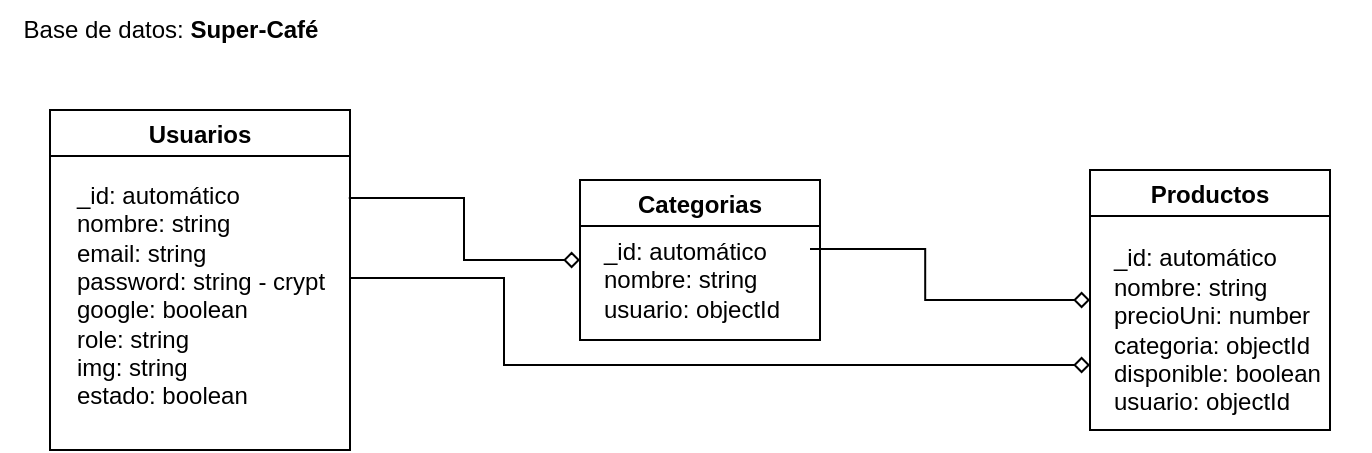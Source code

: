 <mxfile version="20.2.6" type="github">
  <diagram id="L18wo2dV5QoXMUSqpj3F" name="Page-1">
    <mxGraphModel dx="782" dy="436" grid="1" gridSize="10" guides="1" tooltips="1" connect="1" arrows="1" fold="1" page="1" pageScale="1" pageWidth="850" pageHeight="1100" math="0" shadow="0">
      <root>
        <mxCell id="0" />
        <mxCell id="1" parent="0" />
        <mxCell id="z-Lfv9n5paFSjJTuQqUr-1" value="Usuarios" style="swimlane;" parent="1" vertex="1">
          <mxGeometry x="30" y="80" width="150" height="170" as="geometry">
            <mxRectangle x="60" y="250" width="140" height="30" as="alternateBounds" />
          </mxGeometry>
        </mxCell>
        <mxCell id="z-Lfv9n5paFSjJTuQqUr-7" value="&lt;div style=&quot;text-align: left;&quot;&gt;&lt;span style=&quot;background-color: initial;&quot;&gt;&lt;font style=&quot;font-size: 12px;&quot;&gt;_id: automático&lt;/font&gt;&lt;/span&gt;&lt;/div&gt;&lt;div style=&quot;text-align: left;&quot;&gt;&lt;span style=&quot;background-color: initial;&quot;&gt;&lt;font style=&quot;font-size: 12px;&quot;&gt;nombre: string&lt;/font&gt;&lt;/span&gt;&lt;/div&gt;&lt;div style=&quot;text-align: left;&quot;&gt;&lt;span style=&quot;background-color: initial;&quot;&gt;&lt;font style=&quot;font-size: 12px;&quot;&gt;email: string&lt;/font&gt;&lt;/span&gt;&lt;/div&gt;&lt;div style=&quot;text-align: left;&quot;&gt;&lt;span style=&quot;background-color: initial;&quot;&gt;&lt;font style=&quot;font-size: 12px;&quot;&gt;password: string - crypt&lt;/font&gt;&lt;/span&gt;&lt;/div&gt;&lt;div style=&quot;text-align: left;&quot;&gt;&lt;span style=&quot;background-color: initial;&quot;&gt;&lt;font style=&quot;font-size: 12px;&quot;&gt;google: boolean&lt;/font&gt;&lt;/span&gt;&lt;/div&gt;&lt;div style=&quot;text-align: left;&quot;&gt;&lt;span style=&quot;background-color: initial;&quot;&gt;&lt;font style=&quot;font-size: 12px;&quot;&gt;role: string&lt;/font&gt;&lt;/span&gt;&lt;/div&gt;&lt;div style=&quot;text-align: left;&quot;&gt;&lt;span style=&quot;background-color: initial;&quot;&gt;&lt;font style=&quot;font-size: 12px;&quot;&gt;img: string&lt;/font&gt;&lt;/span&gt;&lt;/div&gt;&lt;div style=&quot;text-align: left;&quot;&gt;&lt;span style=&quot;background-color: initial;&quot;&gt;&lt;font style=&quot;font-size: 12px;&quot;&gt;estado: boolean&lt;/font&gt;&lt;/span&gt;&lt;/div&gt;&lt;div style=&quot;text-align: left;&quot;&gt;&lt;br&gt;&lt;/div&gt;" style="text;html=1;align=center;verticalAlign=middle;resizable=0;points=[];autosize=1;strokeColor=none;fillColor=none;" parent="z-Lfv9n5paFSjJTuQqUr-1" vertex="1">
          <mxGeometry y="30" width="150" height="140" as="geometry" />
        </mxCell>
        <mxCell id="z-Lfv9n5paFSjJTuQqUr-5" value="Categorias" style="swimlane;" parent="1" vertex="1">
          <mxGeometry x="295" y="115" width="120" height="80" as="geometry" />
        </mxCell>
        <mxCell id="z-Lfv9n5paFSjJTuQqUr-8" value="_id: automático&lt;br&gt;nombre: string&lt;br&gt;usuario: objectId" style="text;html=1;align=left;verticalAlign=middle;resizable=0;points=[];autosize=1;strokeColor=none;fillColor=none;fontSize=12;" parent="z-Lfv9n5paFSjJTuQqUr-5" vertex="1">
          <mxGeometry x="10" y="20" width="110" height="60" as="geometry" />
        </mxCell>
        <mxCell id="z-Lfv9n5paFSjJTuQqUr-6" value="Productos" style="swimlane;" parent="1" vertex="1">
          <mxGeometry x="550" y="110" width="120" height="130" as="geometry" />
        </mxCell>
        <mxCell id="z-Lfv9n5paFSjJTuQqUr-9" value="_id: automático&lt;br&gt;nombre: string&lt;br&gt;precioUni: number&lt;br&gt;categoria: objectId&lt;br&gt;disponible: boolean&lt;br&gt;usuario: objectId" style="text;html=1;align=left;verticalAlign=middle;resizable=0;points=[];autosize=1;strokeColor=none;fillColor=none;fontSize=12;" parent="z-Lfv9n5paFSjJTuQqUr-6" vertex="1">
          <mxGeometry x="10" y="30" width="130" height="100" as="geometry" />
        </mxCell>
        <mxCell id="z-Lfv9n5paFSjJTuQqUr-10" value="" style="fontSize=12;html=1;endArrow=diamond;endFill=0;rounded=0;exitX=0.996;exitY=0.1;exitDx=0;exitDy=0;exitPerimeter=0;entryX=0;entryY=0.5;entryDx=0;entryDy=0;edgeStyle=elbowEdgeStyle;strokeColor=default;" parent="1" source="z-Lfv9n5paFSjJTuQqUr-7" target="z-Lfv9n5paFSjJTuQqUr-5" edge="1">
          <mxGeometry width="100" height="100" relative="1" as="geometry">
            <mxPoint x="340" y="120" as="sourcePoint" />
            <mxPoint x="440" y="20" as="targetPoint" />
            <Array as="points">
              <mxPoint x="237" y="160" />
            </Array>
          </mxGeometry>
        </mxCell>
        <mxCell id="z-Lfv9n5paFSjJTuQqUr-14" value="" style="fontSize=12;html=1;endArrow=diamond;endFill=0;rounded=0;exitX=0.996;exitY=0.1;exitDx=0;exitDy=0;exitPerimeter=0;edgeStyle=elbowEdgeStyle;entryX=0;entryY=0.5;entryDx=0;entryDy=0;" parent="1" target="z-Lfv9n5paFSjJTuQqUr-6" edge="1">
          <mxGeometry width="100" height="100" relative="1" as="geometry">
            <mxPoint x="410" y="149.5" as="sourcePoint" />
            <mxPoint x="510" y="170" as="targetPoint" />
            <Array as="points">
              <mxPoint x="467.6" y="185.5" />
            </Array>
          </mxGeometry>
        </mxCell>
        <mxCell id="z-Lfv9n5paFSjJTuQqUr-15" value="" style="fontSize=12;html=1;endArrow=diamond;endFill=0;rounded=0;exitX=1;exitY=0.386;exitDx=0;exitDy=0;exitPerimeter=0;entryX=0;entryY=0.75;entryDx=0;entryDy=0;edgeStyle=elbowEdgeStyle;" parent="1" source="z-Lfv9n5paFSjJTuQqUr-7" target="z-Lfv9n5paFSjJTuQqUr-6" edge="1">
          <mxGeometry width="100" height="100" relative="1" as="geometry">
            <mxPoint x="199.4" y="144" as="sourcePoint" />
            <mxPoint x="315" y="175" as="targetPoint" />
            <Array as="points">
              <mxPoint x="257" y="180" />
            </Array>
          </mxGeometry>
        </mxCell>
        <mxCell id="z-Lfv9n5paFSjJTuQqUr-16" value="Base de datos: &lt;b&gt;Super-Café&lt;/b&gt;" style="text;html=1;align=center;verticalAlign=middle;resizable=0;points=[];autosize=1;strokeColor=none;fillColor=none;fontSize=12;" parent="1" vertex="1">
          <mxGeometry x="5" y="25" width="170" height="30" as="geometry" />
        </mxCell>
      </root>
    </mxGraphModel>
  </diagram>
</mxfile>
